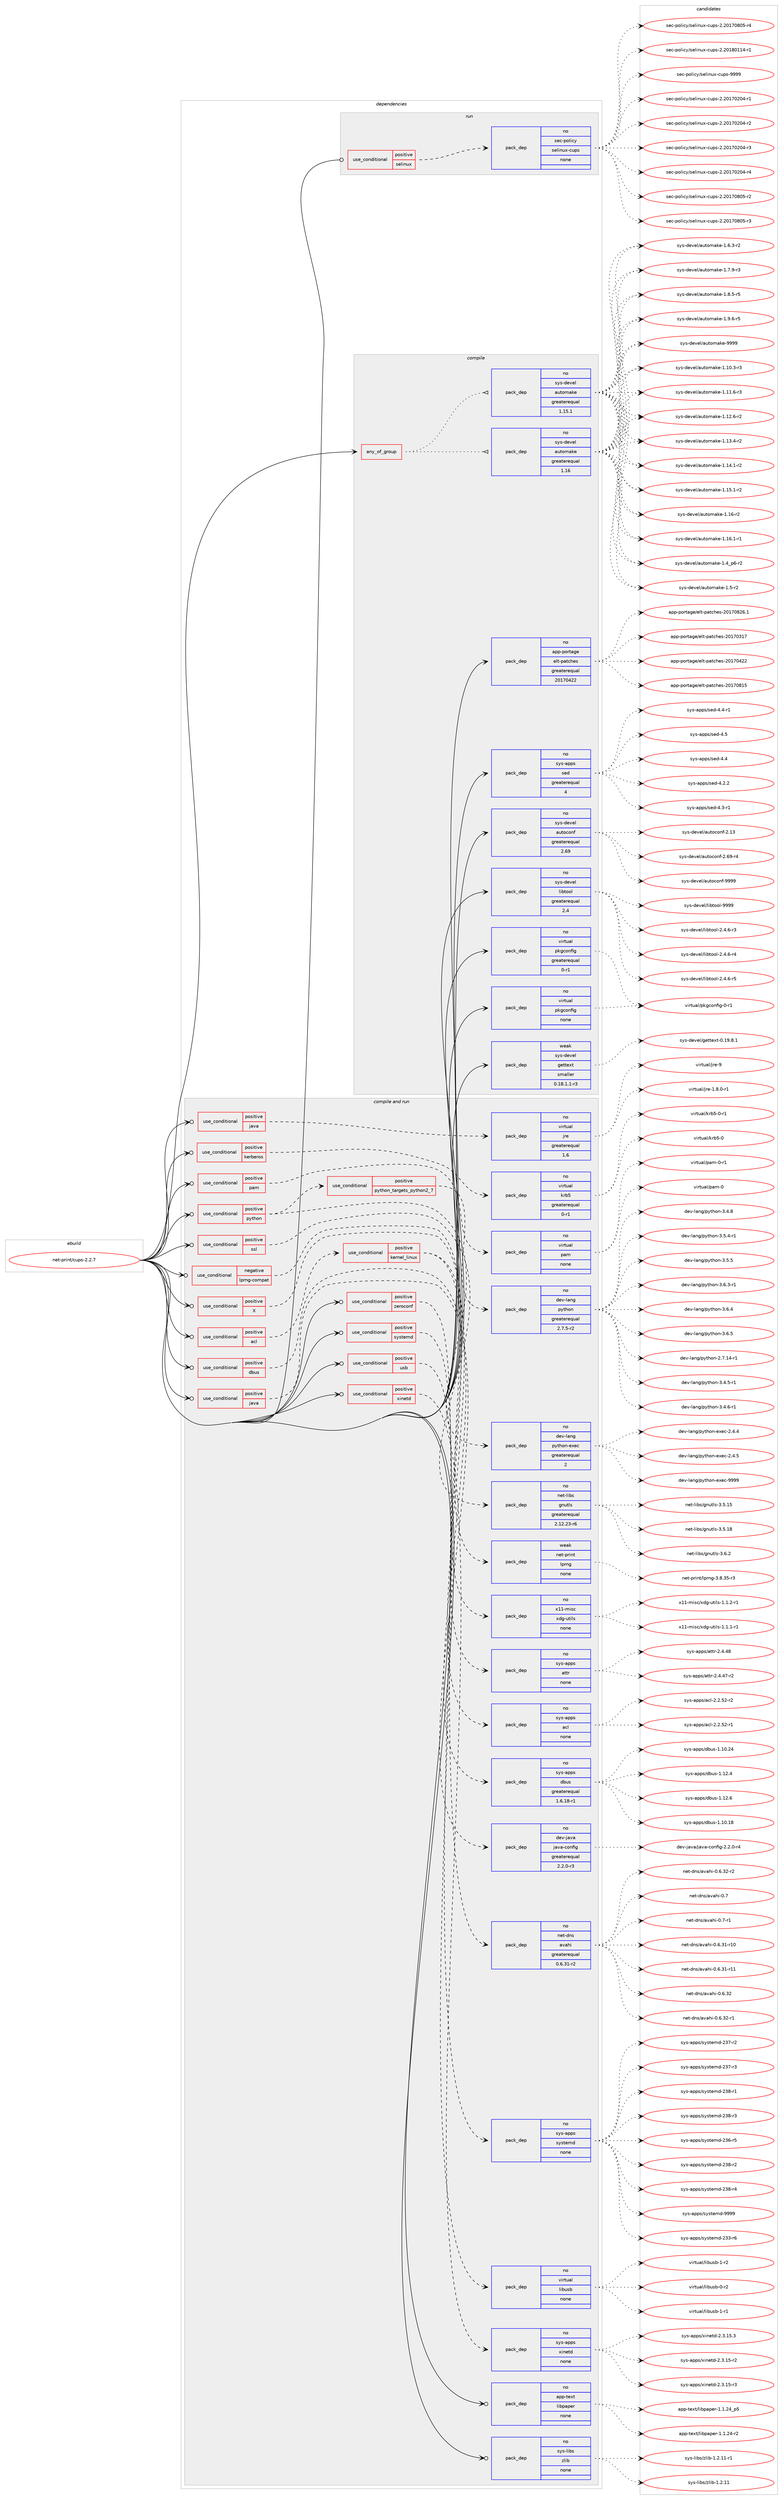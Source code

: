 digraph prolog {

# *************
# Graph options
# *************

newrank=true;
concentrate=true;
compound=true;
graph [rankdir=LR,fontname=Helvetica,fontsize=10,ranksep=1.5];#, ranksep=2.5, nodesep=0.2];
edge  [arrowhead=vee];
node  [fontname=Helvetica,fontsize=10];

# **********
# The ebuild
# **********

subgraph cluster_leftcol {
color=gray;
rank=same;
label=<<i>ebuild</i>>;
id [label="net-print/cups-2.2.7", color=red, width=4, href="../net-print/cups-2.2.7.svg"];
}

# ****************
# The dependencies
# ****************

subgraph cluster_midcol {
color=gray;
label=<<i>dependencies</i>>;
subgraph cluster_compile {
fillcolor="#eeeeee";
style=filled;
label=<<i>compile</i>>;
subgraph any46 {
dependency1681 [label=<<TABLE BORDER="0" CELLBORDER="1" CELLSPACING="0" CELLPADDING="4"><TR><TD CELLPADDING="10">any_of_group</TD></TR></TABLE>>, shape=none, color=red];subgraph pack1215 {
dependency1682 [label=<<TABLE BORDER="0" CELLBORDER="1" CELLSPACING="0" CELLPADDING="4" WIDTH="220"><TR><TD ROWSPAN="6" CELLPADDING="30">pack_dep</TD></TR><TR><TD WIDTH="110">no</TD></TR><TR><TD>sys-devel</TD></TR><TR><TD>automake</TD></TR><TR><TD>greaterequal</TD></TR><TR><TD>1.16</TD></TR></TABLE>>, shape=none, color=blue];
}
dependency1681:e -> dependency1682:w [weight=20,style="dotted",arrowhead="oinv"];
subgraph pack1216 {
dependency1683 [label=<<TABLE BORDER="0" CELLBORDER="1" CELLSPACING="0" CELLPADDING="4" WIDTH="220"><TR><TD ROWSPAN="6" CELLPADDING="30">pack_dep</TD></TR><TR><TD WIDTH="110">no</TD></TR><TR><TD>sys-devel</TD></TR><TR><TD>automake</TD></TR><TR><TD>greaterequal</TD></TR><TR><TD>1.15.1</TD></TR></TABLE>>, shape=none, color=blue];
}
dependency1681:e -> dependency1683:w [weight=20,style="dotted",arrowhead="oinv"];
}
id:e -> dependency1681:w [weight=20,style="solid",arrowhead="vee"];
subgraph pack1217 {
dependency1684 [label=<<TABLE BORDER="0" CELLBORDER="1" CELLSPACING="0" CELLPADDING="4" WIDTH="220"><TR><TD ROWSPAN="6" CELLPADDING="30">pack_dep</TD></TR><TR><TD WIDTH="110">no</TD></TR><TR><TD>app-portage</TD></TR><TR><TD>elt-patches</TD></TR><TR><TD>greaterequal</TD></TR><TR><TD>20170422</TD></TR></TABLE>>, shape=none, color=blue];
}
id:e -> dependency1684:w [weight=20,style="solid",arrowhead="vee"];
subgraph pack1218 {
dependency1685 [label=<<TABLE BORDER="0" CELLBORDER="1" CELLSPACING="0" CELLPADDING="4" WIDTH="220"><TR><TD ROWSPAN="6" CELLPADDING="30">pack_dep</TD></TR><TR><TD WIDTH="110">no</TD></TR><TR><TD>sys-apps</TD></TR><TR><TD>sed</TD></TR><TR><TD>greaterequal</TD></TR><TR><TD>4</TD></TR></TABLE>>, shape=none, color=blue];
}
id:e -> dependency1685:w [weight=20,style="solid",arrowhead="vee"];
subgraph pack1219 {
dependency1686 [label=<<TABLE BORDER="0" CELLBORDER="1" CELLSPACING="0" CELLPADDING="4" WIDTH="220"><TR><TD ROWSPAN="6" CELLPADDING="30">pack_dep</TD></TR><TR><TD WIDTH="110">no</TD></TR><TR><TD>sys-devel</TD></TR><TR><TD>autoconf</TD></TR><TR><TD>greaterequal</TD></TR><TR><TD>2.69</TD></TR></TABLE>>, shape=none, color=blue];
}
id:e -> dependency1686:w [weight=20,style="solid",arrowhead="vee"];
subgraph pack1220 {
dependency1687 [label=<<TABLE BORDER="0" CELLBORDER="1" CELLSPACING="0" CELLPADDING="4" WIDTH="220"><TR><TD ROWSPAN="6" CELLPADDING="30">pack_dep</TD></TR><TR><TD WIDTH="110">no</TD></TR><TR><TD>sys-devel</TD></TR><TR><TD>libtool</TD></TR><TR><TD>greaterequal</TD></TR><TR><TD>2.4</TD></TR></TABLE>>, shape=none, color=blue];
}
id:e -> dependency1687:w [weight=20,style="solid",arrowhead="vee"];
subgraph pack1221 {
dependency1688 [label=<<TABLE BORDER="0" CELLBORDER="1" CELLSPACING="0" CELLPADDING="4" WIDTH="220"><TR><TD ROWSPAN="6" CELLPADDING="30">pack_dep</TD></TR><TR><TD WIDTH="110">no</TD></TR><TR><TD>virtual</TD></TR><TR><TD>pkgconfig</TD></TR><TR><TD>greaterequal</TD></TR><TR><TD>0-r1</TD></TR></TABLE>>, shape=none, color=blue];
}
id:e -> dependency1688:w [weight=20,style="solid",arrowhead="vee"];
subgraph pack1222 {
dependency1689 [label=<<TABLE BORDER="0" CELLBORDER="1" CELLSPACING="0" CELLPADDING="4" WIDTH="220"><TR><TD ROWSPAN="6" CELLPADDING="30">pack_dep</TD></TR><TR><TD WIDTH="110">no</TD></TR><TR><TD>virtual</TD></TR><TR><TD>pkgconfig</TD></TR><TR><TD>none</TD></TR><TR><TD></TD></TR></TABLE>>, shape=none, color=blue];
}
id:e -> dependency1689:w [weight=20,style="solid",arrowhead="vee"];
subgraph pack1223 {
dependency1690 [label=<<TABLE BORDER="0" CELLBORDER="1" CELLSPACING="0" CELLPADDING="4" WIDTH="220"><TR><TD ROWSPAN="6" CELLPADDING="30">pack_dep</TD></TR><TR><TD WIDTH="110">weak</TD></TR><TR><TD>sys-devel</TD></TR><TR><TD>gettext</TD></TR><TR><TD>smaller</TD></TR><TR><TD>0.18.1.1-r3</TD></TR></TABLE>>, shape=none, color=blue];
}
id:e -> dependency1690:w [weight=20,style="solid",arrowhead="vee"];
}
subgraph cluster_compileandrun {
fillcolor="#eeeeee";
style=filled;
label=<<i>compile and run</i>>;
subgraph cond421 {
dependency1691 [label=<<TABLE BORDER="0" CELLBORDER="1" CELLSPACING="0" CELLPADDING="4"><TR><TD ROWSPAN="3" CELLPADDING="10">use_conditional</TD></TR><TR><TD>negative</TD></TR><TR><TD>lprng-compat</TD></TR></TABLE>>, shape=none, color=red];
subgraph pack1224 {
dependency1692 [label=<<TABLE BORDER="0" CELLBORDER="1" CELLSPACING="0" CELLPADDING="4" WIDTH="220"><TR><TD ROWSPAN="6" CELLPADDING="30">pack_dep</TD></TR><TR><TD WIDTH="110">weak</TD></TR><TR><TD>net-print</TD></TR><TR><TD>lprng</TD></TR><TR><TD>none</TD></TR><TR><TD></TD></TR></TABLE>>, shape=none, color=blue];
}
dependency1691:e -> dependency1692:w [weight=20,style="dashed",arrowhead="vee"];
}
id:e -> dependency1691:w [weight=20,style="solid",arrowhead="odotvee"];
subgraph cond422 {
dependency1693 [label=<<TABLE BORDER="0" CELLBORDER="1" CELLSPACING="0" CELLPADDING="4"><TR><TD ROWSPAN="3" CELLPADDING="10">use_conditional</TD></TR><TR><TD>positive</TD></TR><TR><TD>X</TD></TR></TABLE>>, shape=none, color=red];
subgraph pack1225 {
dependency1694 [label=<<TABLE BORDER="0" CELLBORDER="1" CELLSPACING="0" CELLPADDING="4" WIDTH="220"><TR><TD ROWSPAN="6" CELLPADDING="30">pack_dep</TD></TR><TR><TD WIDTH="110">no</TD></TR><TR><TD>x11-misc</TD></TR><TR><TD>xdg-utils</TD></TR><TR><TD>none</TD></TR><TR><TD></TD></TR></TABLE>>, shape=none, color=blue];
}
dependency1693:e -> dependency1694:w [weight=20,style="dashed",arrowhead="vee"];
}
id:e -> dependency1693:w [weight=20,style="solid",arrowhead="odotvee"];
subgraph cond423 {
dependency1695 [label=<<TABLE BORDER="0" CELLBORDER="1" CELLSPACING="0" CELLPADDING="4"><TR><TD ROWSPAN="3" CELLPADDING="10">use_conditional</TD></TR><TR><TD>positive</TD></TR><TR><TD>acl</TD></TR></TABLE>>, shape=none, color=red];
subgraph cond424 {
dependency1696 [label=<<TABLE BORDER="0" CELLBORDER="1" CELLSPACING="0" CELLPADDING="4"><TR><TD ROWSPAN="3" CELLPADDING="10">use_conditional</TD></TR><TR><TD>positive</TD></TR><TR><TD>kernel_linux</TD></TR></TABLE>>, shape=none, color=red];
subgraph pack1226 {
dependency1697 [label=<<TABLE BORDER="0" CELLBORDER="1" CELLSPACING="0" CELLPADDING="4" WIDTH="220"><TR><TD ROWSPAN="6" CELLPADDING="30">pack_dep</TD></TR><TR><TD WIDTH="110">no</TD></TR><TR><TD>sys-apps</TD></TR><TR><TD>acl</TD></TR><TR><TD>none</TD></TR><TR><TD></TD></TR></TABLE>>, shape=none, color=blue];
}
dependency1696:e -> dependency1697:w [weight=20,style="dashed",arrowhead="vee"];
subgraph pack1227 {
dependency1698 [label=<<TABLE BORDER="0" CELLBORDER="1" CELLSPACING="0" CELLPADDING="4" WIDTH="220"><TR><TD ROWSPAN="6" CELLPADDING="30">pack_dep</TD></TR><TR><TD WIDTH="110">no</TD></TR><TR><TD>sys-apps</TD></TR><TR><TD>attr</TD></TR><TR><TD>none</TD></TR><TR><TD></TD></TR></TABLE>>, shape=none, color=blue];
}
dependency1696:e -> dependency1698:w [weight=20,style="dashed",arrowhead="vee"];
}
dependency1695:e -> dependency1696:w [weight=20,style="dashed",arrowhead="vee"];
}
id:e -> dependency1695:w [weight=20,style="solid",arrowhead="odotvee"];
subgraph cond425 {
dependency1699 [label=<<TABLE BORDER="0" CELLBORDER="1" CELLSPACING="0" CELLPADDING="4"><TR><TD ROWSPAN="3" CELLPADDING="10">use_conditional</TD></TR><TR><TD>positive</TD></TR><TR><TD>dbus</TD></TR></TABLE>>, shape=none, color=red];
subgraph pack1228 {
dependency1700 [label=<<TABLE BORDER="0" CELLBORDER="1" CELLSPACING="0" CELLPADDING="4" WIDTH="220"><TR><TD ROWSPAN="6" CELLPADDING="30">pack_dep</TD></TR><TR><TD WIDTH="110">no</TD></TR><TR><TD>sys-apps</TD></TR><TR><TD>dbus</TD></TR><TR><TD>greaterequal</TD></TR><TR><TD>1.6.18-r1</TD></TR></TABLE>>, shape=none, color=blue];
}
dependency1699:e -> dependency1700:w [weight=20,style="dashed",arrowhead="vee"];
}
id:e -> dependency1699:w [weight=20,style="solid",arrowhead="odotvee"];
subgraph cond426 {
dependency1701 [label=<<TABLE BORDER="0" CELLBORDER="1" CELLSPACING="0" CELLPADDING="4"><TR><TD ROWSPAN="3" CELLPADDING="10">use_conditional</TD></TR><TR><TD>positive</TD></TR><TR><TD>java</TD></TR></TABLE>>, shape=none, color=red];
subgraph pack1229 {
dependency1702 [label=<<TABLE BORDER="0" CELLBORDER="1" CELLSPACING="0" CELLPADDING="4" WIDTH="220"><TR><TD ROWSPAN="6" CELLPADDING="30">pack_dep</TD></TR><TR><TD WIDTH="110">no</TD></TR><TR><TD>dev-java</TD></TR><TR><TD>java-config</TD></TR><TR><TD>greaterequal</TD></TR><TR><TD>2.2.0-r3</TD></TR></TABLE>>, shape=none, color=blue];
}
dependency1701:e -> dependency1702:w [weight=20,style="dashed",arrowhead="vee"];
}
id:e -> dependency1701:w [weight=20,style="solid",arrowhead="odotvee"];
subgraph cond427 {
dependency1703 [label=<<TABLE BORDER="0" CELLBORDER="1" CELLSPACING="0" CELLPADDING="4"><TR><TD ROWSPAN="3" CELLPADDING="10">use_conditional</TD></TR><TR><TD>positive</TD></TR><TR><TD>java</TD></TR></TABLE>>, shape=none, color=red];
subgraph pack1230 {
dependency1704 [label=<<TABLE BORDER="0" CELLBORDER="1" CELLSPACING="0" CELLPADDING="4" WIDTH="220"><TR><TD ROWSPAN="6" CELLPADDING="30">pack_dep</TD></TR><TR><TD WIDTH="110">no</TD></TR><TR><TD>virtual</TD></TR><TR><TD>jre</TD></TR><TR><TD>greaterequal</TD></TR><TR><TD>1.6</TD></TR></TABLE>>, shape=none, color=blue];
}
dependency1703:e -> dependency1704:w [weight=20,style="dashed",arrowhead="vee"];
}
id:e -> dependency1703:w [weight=20,style="solid",arrowhead="odotvee"];
subgraph cond428 {
dependency1705 [label=<<TABLE BORDER="0" CELLBORDER="1" CELLSPACING="0" CELLPADDING="4"><TR><TD ROWSPAN="3" CELLPADDING="10">use_conditional</TD></TR><TR><TD>positive</TD></TR><TR><TD>kerberos</TD></TR></TABLE>>, shape=none, color=red];
subgraph pack1231 {
dependency1706 [label=<<TABLE BORDER="0" CELLBORDER="1" CELLSPACING="0" CELLPADDING="4" WIDTH="220"><TR><TD ROWSPAN="6" CELLPADDING="30">pack_dep</TD></TR><TR><TD WIDTH="110">no</TD></TR><TR><TD>virtual</TD></TR><TR><TD>krb5</TD></TR><TR><TD>greaterequal</TD></TR><TR><TD>0-r1</TD></TR></TABLE>>, shape=none, color=blue];
}
dependency1705:e -> dependency1706:w [weight=20,style="dashed",arrowhead="vee"];
}
id:e -> dependency1705:w [weight=20,style="solid",arrowhead="odotvee"];
subgraph cond429 {
dependency1707 [label=<<TABLE BORDER="0" CELLBORDER="1" CELLSPACING="0" CELLPADDING="4"><TR><TD ROWSPAN="3" CELLPADDING="10">use_conditional</TD></TR><TR><TD>positive</TD></TR><TR><TD>pam</TD></TR></TABLE>>, shape=none, color=red];
subgraph pack1232 {
dependency1708 [label=<<TABLE BORDER="0" CELLBORDER="1" CELLSPACING="0" CELLPADDING="4" WIDTH="220"><TR><TD ROWSPAN="6" CELLPADDING="30">pack_dep</TD></TR><TR><TD WIDTH="110">no</TD></TR><TR><TD>virtual</TD></TR><TR><TD>pam</TD></TR><TR><TD>none</TD></TR><TR><TD></TD></TR></TABLE>>, shape=none, color=blue];
}
dependency1707:e -> dependency1708:w [weight=20,style="dashed",arrowhead="vee"];
}
id:e -> dependency1707:w [weight=20,style="solid",arrowhead="odotvee"];
subgraph cond430 {
dependency1709 [label=<<TABLE BORDER="0" CELLBORDER="1" CELLSPACING="0" CELLPADDING="4"><TR><TD ROWSPAN="3" CELLPADDING="10">use_conditional</TD></TR><TR><TD>positive</TD></TR><TR><TD>python</TD></TR></TABLE>>, shape=none, color=red];
subgraph cond431 {
dependency1710 [label=<<TABLE BORDER="0" CELLBORDER="1" CELLSPACING="0" CELLPADDING="4"><TR><TD ROWSPAN="3" CELLPADDING="10">use_conditional</TD></TR><TR><TD>positive</TD></TR><TR><TD>python_targets_python2_7</TD></TR></TABLE>>, shape=none, color=red];
subgraph pack1233 {
dependency1711 [label=<<TABLE BORDER="0" CELLBORDER="1" CELLSPACING="0" CELLPADDING="4" WIDTH="220"><TR><TD ROWSPAN="6" CELLPADDING="30">pack_dep</TD></TR><TR><TD WIDTH="110">no</TD></TR><TR><TD>dev-lang</TD></TR><TR><TD>python</TD></TR><TR><TD>greaterequal</TD></TR><TR><TD>2.7.5-r2</TD></TR></TABLE>>, shape=none, color=blue];
}
dependency1710:e -> dependency1711:w [weight=20,style="dashed",arrowhead="vee"];
}
dependency1709:e -> dependency1710:w [weight=20,style="dashed",arrowhead="vee"];
subgraph pack1234 {
dependency1712 [label=<<TABLE BORDER="0" CELLBORDER="1" CELLSPACING="0" CELLPADDING="4" WIDTH="220"><TR><TD ROWSPAN="6" CELLPADDING="30">pack_dep</TD></TR><TR><TD WIDTH="110">no</TD></TR><TR><TD>dev-lang</TD></TR><TR><TD>python-exec</TD></TR><TR><TD>greaterequal</TD></TR><TR><TD>2</TD></TR></TABLE>>, shape=none, color=blue];
}
dependency1709:e -> dependency1712:w [weight=20,style="dashed",arrowhead="vee"];
}
id:e -> dependency1709:w [weight=20,style="solid",arrowhead="odotvee"];
subgraph cond432 {
dependency1713 [label=<<TABLE BORDER="0" CELLBORDER="1" CELLSPACING="0" CELLPADDING="4"><TR><TD ROWSPAN="3" CELLPADDING="10">use_conditional</TD></TR><TR><TD>positive</TD></TR><TR><TD>ssl</TD></TR></TABLE>>, shape=none, color=red];
subgraph pack1235 {
dependency1714 [label=<<TABLE BORDER="0" CELLBORDER="1" CELLSPACING="0" CELLPADDING="4" WIDTH="220"><TR><TD ROWSPAN="6" CELLPADDING="30">pack_dep</TD></TR><TR><TD WIDTH="110">no</TD></TR><TR><TD>net-libs</TD></TR><TR><TD>gnutls</TD></TR><TR><TD>greaterequal</TD></TR><TR><TD>2.12.23-r6</TD></TR></TABLE>>, shape=none, color=blue];
}
dependency1713:e -> dependency1714:w [weight=20,style="dashed",arrowhead="vee"];
}
id:e -> dependency1713:w [weight=20,style="solid",arrowhead="odotvee"];
subgraph cond433 {
dependency1715 [label=<<TABLE BORDER="0" CELLBORDER="1" CELLSPACING="0" CELLPADDING="4"><TR><TD ROWSPAN="3" CELLPADDING="10">use_conditional</TD></TR><TR><TD>positive</TD></TR><TR><TD>systemd</TD></TR></TABLE>>, shape=none, color=red];
subgraph pack1236 {
dependency1716 [label=<<TABLE BORDER="0" CELLBORDER="1" CELLSPACING="0" CELLPADDING="4" WIDTH="220"><TR><TD ROWSPAN="6" CELLPADDING="30">pack_dep</TD></TR><TR><TD WIDTH="110">no</TD></TR><TR><TD>sys-apps</TD></TR><TR><TD>systemd</TD></TR><TR><TD>none</TD></TR><TR><TD></TD></TR></TABLE>>, shape=none, color=blue];
}
dependency1715:e -> dependency1716:w [weight=20,style="dashed",arrowhead="vee"];
}
id:e -> dependency1715:w [weight=20,style="solid",arrowhead="odotvee"];
subgraph cond434 {
dependency1717 [label=<<TABLE BORDER="0" CELLBORDER="1" CELLSPACING="0" CELLPADDING="4"><TR><TD ROWSPAN="3" CELLPADDING="10">use_conditional</TD></TR><TR><TD>positive</TD></TR><TR><TD>usb</TD></TR></TABLE>>, shape=none, color=red];
subgraph pack1237 {
dependency1718 [label=<<TABLE BORDER="0" CELLBORDER="1" CELLSPACING="0" CELLPADDING="4" WIDTH="220"><TR><TD ROWSPAN="6" CELLPADDING="30">pack_dep</TD></TR><TR><TD WIDTH="110">no</TD></TR><TR><TD>virtual</TD></TR><TR><TD>libusb</TD></TR><TR><TD>none</TD></TR><TR><TD></TD></TR></TABLE>>, shape=none, color=blue];
}
dependency1717:e -> dependency1718:w [weight=20,style="dashed",arrowhead="vee"];
}
id:e -> dependency1717:w [weight=20,style="solid",arrowhead="odotvee"];
subgraph cond435 {
dependency1719 [label=<<TABLE BORDER="0" CELLBORDER="1" CELLSPACING="0" CELLPADDING="4"><TR><TD ROWSPAN="3" CELLPADDING="10">use_conditional</TD></TR><TR><TD>positive</TD></TR><TR><TD>xinetd</TD></TR></TABLE>>, shape=none, color=red];
subgraph pack1238 {
dependency1720 [label=<<TABLE BORDER="0" CELLBORDER="1" CELLSPACING="0" CELLPADDING="4" WIDTH="220"><TR><TD ROWSPAN="6" CELLPADDING="30">pack_dep</TD></TR><TR><TD WIDTH="110">no</TD></TR><TR><TD>sys-apps</TD></TR><TR><TD>xinetd</TD></TR><TR><TD>none</TD></TR><TR><TD></TD></TR></TABLE>>, shape=none, color=blue];
}
dependency1719:e -> dependency1720:w [weight=20,style="dashed",arrowhead="vee"];
}
id:e -> dependency1719:w [weight=20,style="solid",arrowhead="odotvee"];
subgraph cond436 {
dependency1721 [label=<<TABLE BORDER="0" CELLBORDER="1" CELLSPACING="0" CELLPADDING="4"><TR><TD ROWSPAN="3" CELLPADDING="10">use_conditional</TD></TR><TR><TD>positive</TD></TR><TR><TD>zeroconf</TD></TR></TABLE>>, shape=none, color=red];
subgraph pack1239 {
dependency1722 [label=<<TABLE BORDER="0" CELLBORDER="1" CELLSPACING="0" CELLPADDING="4" WIDTH="220"><TR><TD ROWSPAN="6" CELLPADDING="30">pack_dep</TD></TR><TR><TD WIDTH="110">no</TD></TR><TR><TD>net-dns</TD></TR><TR><TD>avahi</TD></TR><TR><TD>greaterequal</TD></TR><TR><TD>0.6.31-r2</TD></TR></TABLE>>, shape=none, color=blue];
}
dependency1721:e -> dependency1722:w [weight=20,style="dashed",arrowhead="vee"];
}
id:e -> dependency1721:w [weight=20,style="solid",arrowhead="odotvee"];
subgraph pack1240 {
dependency1723 [label=<<TABLE BORDER="0" CELLBORDER="1" CELLSPACING="0" CELLPADDING="4" WIDTH="220"><TR><TD ROWSPAN="6" CELLPADDING="30">pack_dep</TD></TR><TR><TD WIDTH="110">no</TD></TR><TR><TD>app-text</TD></TR><TR><TD>libpaper</TD></TR><TR><TD>none</TD></TR><TR><TD></TD></TR></TABLE>>, shape=none, color=blue];
}
id:e -> dependency1723:w [weight=20,style="solid",arrowhead="odotvee"];
subgraph pack1241 {
dependency1724 [label=<<TABLE BORDER="0" CELLBORDER="1" CELLSPACING="0" CELLPADDING="4" WIDTH="220"><TR><TD ROWSPAN="6" CELLPADDING="30">pack_dep</TD></TR><TR><TD WIDTH="110">no</TD></TR><TR><TD>sys-libs</TD></TR><TR><TD>zlib</TD></TR><TR><TD>none</TD></TR><TR><TD></TD></TR></TABLE>>, shape=none, color=blue];
}
id:e -> dependency1724:w [weight=20,style="solid",arrowhead="odotvee"];
}
subgraph cluster_run {
fillcolor="#eeeeee";
style=filled;
label=<<i>run</i>>;
subgraph cond437 {
dependency1725 [label=<<TABLE BORDER="0" CELLBORDER="1" CELLSPACING="0" CELLPADDING="4"><TR><TD ROWSPAN="3" CELLPADDING="10">use_conditional</TD></TR><TR><TD>positive</TD></TR><TR><TD>selinux</TD></TR></TABLE>>, shape=none, color=red];
subgraph pack1242 {
dependency1726 [label=<<TABLE BORDER="0" CELLBORDER="1" CELLSPACING="0" CELLPADDING="4" WIDTH="220"><TR><TD ROWSPAN="6" CELLPADDING="30">pack_dep</TD></TR><TR><TD WIDTH="110">no</TD></TR><TR><TD>sec-policy</TD></TR><TR><TD>selinux-cups</TD></TR><TR><TD>none</TD></TR><TR><TD></TD></TR></TABLE>>, shape=none, color=blue];
}
dependency1725:e -> dependency1726:w [weight=20,style="dashed",arrowhead="vee"];
}
id:e -> dependency1725:w [weight=20,style="solid",arrowhead="odot"];
}
}

# **************
# The candidates
# **************

subgraph cluster_choices {
rank=same;
color=gray;
label=<<i>candidates</i>>;

subgraph choice1215 {
color=black;
nodesep=1;
choice11512111545100101118101108479711711611110997107101454946494846514511451 [label="sys-devel/automake-1.10.3-r3", color=red, width=4,href="../sys-devel/automake-1.10.3-r3.svg"];
choice11512111545100101118101108479711711611110997107101454946494946544511451 [label="sys-devel/automake-1.11.6-r3", color=red, width=4,href="../sys-devel/automake-1.11.6-r3.svg"];
choice11512111545100101118101108479711711611110997107101454946495046544511450 [label="sys-devel/automake-1.12.6-r2", color=red, width=4,href="../sys-devel/automake-1.12.6-r2.svg"];
choice11512111545100101118101108479711711611110997107101454946495146524511450 [label="sys-devel/automake-1.13.4-r2", color=red, width=4,href="../sys-devel/automake-1.13.4-r2.svg"];
choice11512111545100101118101108479711711611110997107101454946495246494511450 [label="sys-devel/automake-1.14.1-r2", color=red, width=4,href="../sys-devel/automake-1.14.1-r2.svg"];
choice11512111545100101118101108479711711611110997107101454946495346494511450 [label="sys-devel/automake-1.15.1-r2", color=red, width=4,href="../sys-devel/automake-1.15.1-r2.svg"];
choice1151211154510010111810110847971171161111099710710145494649544511450 [label="sys-devel/automake-1.16-r2", color=red, width=4,href="../sys-devel/automake-1.16-r2.svg"];
choice11512111545100101118101108479711711611110997107101454946495446494511449 [label="sys-devel/automake-1.16.1-r1", color=red, width=4,href="../sys-devel/automake-1.16.1-r1.svg"];
choice115121115451001011181011084797117116111109971071014549465295112544511450 [label="sys-devel/automake-1.4_p6-r2", color=red, width=4,href="../sys-devel/automake-1.4_p6-r2.svg"];
choice11512111545100101118101108479711711611110997107101454946534511450 [label="sys-devel/automake-1.5-r2", color=red, width=4,href="../sys-devel/automake-1.5-r2.svg"];
choice115121115451001011181011084797117116111109971071014549465446514511450 [label="sys-devel/automake-1.6.3-r2", color=red, width=4,href="../sys-devel/automake-1.6.3-r2.svg"];
choice115121115451001011181011084797117116111109971071014549465546574511451 [label="sys-devel/automake-1.7.9-r3", color=red, width=4,href="../sys-devel/automake-1.7.9-r3.svg"];
choice115121115451001011181011084797117116111109971071014549465646534511453 [label="sys-devel/automake-1.8.5-r5", color=red, width=4,href="../sys-devel/automake-1.8.5-r5.svg"];
choice115121115451001011181011084797117116111109971071014549465746544511453 [label="sys-devel/automake-1.9.6-r5", color=red, width=4,href="../sys-devel/automake-1.9.6-r5.svg"];
choice115121115451001011181011084797117116111109971071014557575757 [label="sys-devel/automake-9999", color=red, width=4,href="../sys-devel/automake-9999.svg"];
dependency1682:e -> choice11512111545100101118101108479711711611110997107101454946494846514511451:w [style=dotted,weight="100"];
dependency1682:e -> choice11512111545100101118101108479711711611110997107101454946494946544511451:w [style=dotted,weight="100"];
dependency1682:e -> choice11512111545100101118101108479711711611110997107101454946495046544511450:w [style=dotted,weight="100"];
dependency1682:e -> choice11512111545100101118101108479711711611110997107101454946495146524511450:w [style=dotted,weight="100"];
dependency1682:e -> choice11512111545100101118101108479711711611110997107101454946495246494511450:w [style=dotted,weight="100"];
dependency1682:e -> choice11512111545100101118101108479711711611110997107101454946495346494511450:w [style=dotted,weight="100"];
dependency1682:e -> choice1151211154510010111810110847971171161111099710710145494649544511450:w [style=dotted,weight="100"];
dependency1682:e -> choice11512111545100101118101108479711711611110997107101454946495446494511449:w [style=dotted,weight="100"];
dependency1682:e -> choice115121115451001011181011084797117116111109971071014549465295112544511450:w [style=dotted,weight="100"];
dependency1682:e -> choice11512111545100101118101108479711711611110997107101454946534511450:w [style=dotted,weight="100"];
dependency1682:e -> choice115121115451001011181011084797117116111109971071014549465446514511450:w [style=dotted,weight="100"];
dependency1682:e -> choice115121115451001011181011084797117116111109971071014549465546574511451:w [style=dotted,weight="100"];
dependency1682:e -> choice115121115451001011181011084797117116111109971071014549465646534511453:w [style=dotted,weight="100"];
dependency1682:e -> choice115121115451001011181011084797117116111109971071014549465746544511453:w [style=dotted,weight="100"];
dependency1682:e -> choice115121115451001011181011084797117116111109971071014557575757:w [style=dotted,weight="100"];
}
subgraph choice1216 {
color=black;
nodesep=1;
choice11512111545100101118101108479711711611110997107101454946494846514511451 [label="sys-devel/automake-1.10.3-r3", color=red, width=4,href="../sys-devel/automake-1.10.3-r3.svg"];
choice11512111545100101118101108479711711611110997107101454946494946544511451 [label="sys-devel/automake-1.11.6-r3", color=red, width=4,href="../sys-devel/automake-1.11.6-r3.svg"];
choice11512111545100101118101108479711711611110997107101454946495046544511450 [label="sys-devel/automake-1.12.6-r2", color=red, width=4,href="../sys-devel/automake-1.12.6-r2.svg"];
choice11512111545100101118101108479711711611110997107101454946495146524511450 [label="sys-devel/automake-1.13.4-r2", color=red, width=4,href="../sys-devel/automake-1.13.4-r2.svg"];
choice11512111545100101118101108479711711611110997107101454946495246494511450 [label="sys-devel/automake-1.14.1-r2", color=red, width=4,href="../sys-devel/automake-1.14.1-r2.svg"];
choice11512111545100101118101108479711711611110997107101454946495346494511450 [label="sys-devel/automake-1.15.1-r2", color=red, width=4,href="../sys-devel/automake-1.15.1-r2.svg"];
choice1151211154510010111810110847971171161111099710710145494649544511450 [label="sys-devel/automake-1.16-r2", color=red, width=4,href="../sys-devel/automake-1.16-r2.svg"];
choice11512111545100101118101108479711711611110997107101454946495446494511449 [label="sys-devel/automake-1.16.1-r1", color=red, width=4,href="../sys-devel/automake-1.16.1-r1.svg"];
choice115121115451001011181011084797117116111109971071014549465295112544511450 [label="sys-devel/automake-1.4_p6-r2", color=red, width=4,href="../sys-devel/automake-1.4_p6-r2.svg"];
choice11512111545100101118101108479711711611110997107101454946534511450 [label="sys-devel/automake-1.5-r2", color=red, width=4,href="../sys-devel/automake-1.5-r2.svg"];
choice115121115451001011181011084797117116111109971071014549465446514511450 [label="sys-devel/automake-1.6.3-r2", color=red, width=4,href="../sys-devel/automake-1.6.3-r2.svg"];
choice115121115451001011181011084797117116111109971071014549465546574511451 [label="sys-devel/automake-1.7.9-r3", color=red, width=4,href="../sys-devel/automake-1.7.9-r3.svg"];
choice115121115451001011181011084797117116111109971071014549465646534511453 [label="sys-devel/automake-1.8.5-r5", color=red, width=4,href="../sys-devel/automake-1.8.5-r5.svg"];
choice115121115451001011181011084797117116111109971071014549465746544511453 [label="sys-devel/automake-1.9.6-r5", color=red, width=4,href="../sys-devel/automake-1.9.6-r5.svg"];
choice115121115451001011181011084797117116111109971071014557575757 [label="sys-devel/automake-9999", color=red, width=4,href="../sys-devel/automake-9999.svg"];
dependency1683:e -> choice11512111545100101118101108479711711611110997107101454946494846514511451:w [style=dotted,weight="100"];
dependency1683:e -> choice11512111545100101118101108479711711611110997107101454946494946544511451:w [style=dotted,weight="100"];
dependency1683:e -> choice11512111545100101118101108479711711611110997107101454946495046544511450:w [style=dotted,weight="100"];
dependency1683:e -> choice11512111545100101118101108479711711611110997107101454946495146524511450:w [style=dotted,weight="100"];
dependency1683:e -> choice11512111545100101118101108479711711611110997107101454946495246494511450:w [style=dotted,weight="100"];
dependency1683:e -> choice11512111545100101118101108479711711611110997107101454946495346494511450:w [style=dotted,weight="100"];
dependency1683:e -> choice1151211154510010111810110847971171161111099710710145494649544511450:w [style=dotted,weight="100"];
dependency1683:e -> choice11512111545100101118101108479711711611110997107101454946495446494511449:w [style=dotted,weight="100"];
dependency1683:e -> choice115121115451001011181011084797117116111109971071014549465295112544511450:w [style=dotted,weight="100"];
dependency1683:e -> choice11512111545100101118101108479711711611110997107101454946534511450:w [style=dotted,weight="100"];
dependency1683:e -> choice115121115451001011181011084797117116111109971071014549465446514511450:w [style=dotted,weight="100"];
dependency1683:e -> choice115121115451001011181011084797117116111109971071014549465546574511451:w [style=dotted,weight="100"];
dependency1683:e -> choice115121115451001011181011084797117116111109971071014549465646534511453:w [style=dotted,weight="100"];
dependency1683:e -> choice115121115451001011181011084797117116111109971071014549465746544511453:w [style=dotted,weight="100"];
dependency1683:e -> choice115121115451001011181011084797117116111109971071014557575757:w [style=dotted,weight="100"];
}
subgraph choice1217 {
color=black;
nodesep=1;
choice97112112451121111141169710310147101108116451129711699104101115455048495548514955 [label="app-portage/elt-patches-20170317", color=red, width=4,href="../app-portage/elt-patches-20170317.svg"];
choice97112112451121111141169710310147101108116451129711699104101115455048495548525050 [label="app-portage/elt-patches-20170422", color=red, width=4,href="../app-portage/elt-patches-20170422.svg"];
choice97112112451121111141169710310147101108116451129711699104101115455048495548564953 [label="app-portage/elt-patches-20170815", color=red, width=4,href="../app-portage/elt-patches-20170815.svg"];
choice971121124511211111411697103101471011081164511297116991041011154550484955485650544649 [label="app-portage/elt-patches-20170826.1", color=red, width=4,href="../app-portage/elt-patches-20170826.1.svg"];
dependency1684:e -> choice97112112451121111141169710310147101108116451129711699104101115455048495548514955:w [style=dotted,weight="100"];
dependency1684:e -> choice97112112451121111141169710310147101108116451129711699104101115455048495548525050:w [style=dotted,weight="100"];
dependency1684:e -> choice97112112451121111141169710310147101108116451129711699104101115455048495548564953:w [style=dotted,weight="100"];
dependency1684:e -> choice971121124511211111411697103101471011081164511297116991041011154550484955485650544649:w [style=dotted,weight="100"];
}
subgraph choice1218 {
color=black;
nodesep=1;
choice11512111545971121121154711510110045524652 [label="sys-apps/sed-4.4", color=red, width=4,href="../sys-apps/sed-4.4.svg"];
choice115121115459711211211547115101100455246504650 [label="sys-apps/sed-4.2.2", color=red, width=4,href="../sys-apps/sed-4.2.2.svg"];
choice115121115459711211211547115101100455246514511449 [label="sys-apps/sed-4.3-r1", color=red, width=4,href="../sys-apps/sed-4.3-r1.svg"];
choice115121115459711211211547115101100455246524511449 [label="sys-apps/sed-4.4-r1", color=red, width=4,href="../sys-apps/sed-4.4-r1.svg"];
choice11512111545971121121154711510110045524653 [label="sys-apps/sed-4.5", color=red, width=4,href="../sys-apps/sed-4.5.svg"];
dependency1685:e -> choice11512111545971121121154711510110045524652:w [style=dotted,weight="100"];
dependency1685:e -> choice115121115459711211211547115101100455246504650:w [style=dotted,weight="100"];
dependency1685:e -> choice115121115459711211211547115101100455246514511449:w [style=dotted,weight="100"];
dependency1685:e -> choice115121115459711211211547115101100455246524511449:w [style=dotted,weight="100"];
dependency1685:e -> choice11512111545971121121154711510110045524653:w [style=dotted,weight="100"];
}
subgraph choice1219 {
color=black;
nodesep=1;
choice115121115451001011181011084797117116111991111101024550464951 [label="sys-devel/autoconf-2.13", color=red, width=4,href="../sys-devel/autoconf-2.13.svg"];
choice1151211154510010111810110847971171161119911111010245504654574511452 [label="sys-devel/autoconf-2.69-r4", color=red, width=4,href="../sys-devel/autoconf-2.69-r4.svg"];
choice115121115451001011181011084797117116111991111101024557575757 [label="sys-devel/autoconf-9999", color=red, width=4,href="../sys-devel/autoconf-9999.svg"];
dependency1686:e -> choice115121115451001011181011084797117116111991111101024550464951:w [style=dotted,weight="100"];
dependency1686:e -> choice1151211154510010111810110847971171161119911111010245504654574511452:w [style=dotted,weight="100"];
dependency1686:e -> choice115121115451001011181011084797117116111991111101024557575757:w [style=dotted,weight="100"];
}
subgraph choice1220 {
color=black;
nodesep=1;
choice1151211154510010111810110847108105981161111111084550465246544511451 [label="sys-devel/libtool-2.4.6-r3", color=red, width=4,href="../sys-devel/libtool-2.4.6-r3.svg"];
choice1151211154510010111810110847108105981161111111084550465246544511452 [label="sys-devel/libtool-2.4.6-r4", color=red, width=4,href="../sys-devel/libtool-2.4.6-r4.svg"];
choice1151211154510010111810110847108105981161111111084550465246544511453 [label="sys-devel/libtool-2.4.6-r5", color=red, width=4,href="../sys-devel/libtool-2.4.6-r5.svg"];
choice1151211154510010111810110847108105981161111111084557575757 [label="sys-devel/libtool-9999", color=red, width=4,href="../sys-devel/libtool-9999.svg"];
dependency1687:e -> choice1151211154510010111810110847108105981161111111084550465246544511451:w [style=dotted,weight="100"];
dependency1687:e -> choice1151211154510010111810110847108105981161111111084550465246544511452:w [style=dotted,weight="100"];
dependency1687:e -> choice1151211154510010111810110847108105981161111111084550465246544511453:w [style=dotted,weight="100"];
dependency1687:e -> choice1151211154510010111810110847108105981161111111084557575757:w [style=dotted,weight="100"];
}
subgraph choice1221 {
color=black;
nodesep=1;
choice11810511411611797108471121071039911111010210510345484511449 [label="virtual/pkgconfig-0-r1", color=red, width=4,href="../virtual/pkgconfig-0-r1.svg"];
dependency1688:e -> choice11810511411611797108471121071039911111010210510345484511449:w [style=dotted,weight="100"];
}
subgraph choice1222 {
color=black;
nodesep=1;
choice11810511411611797108471121071039911111010210510345484511449 [label="virtual/pkgconfig-0-r1", color=red, width=4,href="../virtual/pkgconfig-0-r1.svg"];
dependency1689:e -> choice11810511411611797108471121071039911111010210510345484511449:w [style=dotted,weight="100"];
}
subgraph choice1223 {
color=black;
nodesep=1;
choice1151211154510010111810110847103101116116101120116454846495746564649 [label="sys-devel/gettext-0.19.8.1", color=red, width=4,href="../sys-devel/gettext-0.19.8.1.svg"];
dependency1690:e -> choice1151211154510010111810110847103101116116101120116454846495746564649:w [style=dotted,weight="100"];
}
subgraph choice1224 {
color=black;
nodesep=1;
choice1101011164511211410511011647108112114110103455146564651534511451 [label="net-print/lprng-3.8.35-r3", color=red, width=4,href="../net-print/lprng-3.8.35-r3.svg"];
dependency1692:e -> choice1101011164511211410511011647108112114110103455146564651534511451:w [style=dotted,weight="100"];
}
subgraph choice1225 {
color=black;
nodesep=1;
choice1204949451091051159947120100103451171161051081154549464946494511449 [label="x11-misc/xdg-utils-1.1.1-r1", color=red, width=4,href="../x11-misc/xdg-utils-1.1.1-r1.svg"];
choice1204949451091051159947120100103451171161051081154549464946504511449 [label="x11-misc/xdg-utils-1.1.2-r1", color=red, width=4,href="../x11-misc/xdg-utils-1.1.2-r1.svg"];
dependency1694:e -> choice1204949451091051159947120100103451171161051081154549464946494511449:w [style=dotted,weight="100"];
dependency1694:e -> choice1204949451091051159947120100103451171161051081154549464946504511449:w [style=dotted,weight="100"];
}
subgraph choice1226 {
color=black;
nodesep=1;
choice1151211154597112112115479799108455046504653504511449 [label="sys-apps/acl-2.2.52-r1", color=red, width=4,href="../sys-apps/acl-2.2.52-r1.svg"];
choice1151211154597112112115479799108455046504653504511450 [label="sys-apps/acl-2.2.52-r2", color=red, width=4,href="../sys-apps/acl-2.2.52-r2.svg"];
dependency1697:e -> choice1151211154597112112115479799108455046504653504511449:w [style=dotted,weight="100"];
dependency1697:e -> choice1151211154597112112115479799108455046504653504511450:w [style=dotted,weight="100"];
}
subgraph choice1227 {
color=black;
nodesep=1;
choice11512111545971121121154797116116114455046524652554511450 [label="sys-apps/attr-2.4.47-r2", color=red, width=4,href="../sys-apps/attr-2.4.47-r2.svg"];
choice1151211154597112112115479711611611445504652465256 [label="sys-apps/attr-2.4.48", color=red, width=4,href="../sys-apps/attr-2.4.48.svg"];
dependency1698:e -> choice11512111545971121121154797116116114455046524652554511450:w [style=dotted,weight="100"];
dependency1698:e -> choice1151211154597112112115479711611611445504652465256:w [style=dotted,weight="100"];
}
subgraph choice1228 {
color=black;
nodesep=1;
choice115121115459711211211547100981171154549464948464956 [label="sys-apps/dbus-1.10.18", color=red, width=4,href="../sys-apps/dbus-1.10.18.svg"];
choice115121115459711211211547100981171154549464948465052 [label="sys-apps/dbus-1.10.24", color=red, width=4,href="../sys-apps/dbus-1.10.24.svg"];
choice1151211154597112112115471009811711545494649504652 [label="sys-apps/dbus-1.12.4", color=red, width=4,href="../sys-apps/dbus-1.12.4.svg"];
choice1151211154597112112115471009811711545494649504654 [label="sys-apps/dbus-1.12.6", color=red, width=4,href="../sys-apps/dbus-1.12.6.svg"];
dependency1700:e -> choice115121115459711211211547100981171154549464948464956:w [style=dotted,weight="100"];
dependency1700:e -> choice115121115459711211211547100981171154549464948465052:w [style=dotted,weight="100"];
dependency1700:e -> choice1151211154597112112115471009811711545494649504652:w [style=dotted,weight="100"];
dependency1700:e -> choice1151211154597112112115471009811711545494649504654:w [style=dotted,weight="100"];
}
subgraph choice1229 {
color=black;
nodesep=1;
choice10010111845106971189747106971189745991111101021051034550465046484511452 [label="dev-java/java-config-2.2.0-r4", color=red, width=4,href="../dev-java/java-config-2.2.0-r4.svg"];
dependency1702:e -> choice10010111845106971189747106971189745991111101021051034550465046484511452:w [style=dotted,weight="100"];
}
subgraph choice1230 {
color=black;
nodesep=1;
choice11810511411611797108471061141014549465646484511449 [label="virtual/jre-1.8.0-r1", color=red, width=4,href="../virtual/jre-1.8.0-r1.svg"];
choice11810511411611797108471061141014557 [label="virtual/jre-9", color=red, width=4,href="../virtual/jre-9.svg"];
dependency1704:e -> choice11810511411611797108471061141014549465646484511449:w [style=dotted,weight="100"];
dependency1704:e -> choice11810511411611797108471061141014557:w [style=dotted,weight="100"];
}
subgraph choice1231 {
color=black;
nodesep=1;
choice118105114116117971084710711498534548 [label="virtual/krb5-0", color=red, width=4,href="../virtual/krb5-0.svg"];
choice1181051141161179710847107114985345484511449 [label="virtual/krb5-0-r1", color=red, width=4,href="../virtual/krb5-0-r1.svg"];
dependency1706:e -> choice118105114116117971084710711498534548:w [style=dotted,weight="100"];
dependency1706:e -> choice1181051141161179710847107114985345484511449:w [style=dotted,weight="100"];
}
subgraph choice1232 {
color=black;
nodesep=1;
choice1181051141161179710847112971094548 [label="virtual/pam-0", color=red, width=4,href="../virtual/pam-0.svg"];
choice11810511411611797108471129710945484511449 [label="virtual/pam-0-r1", color=red, width=4,href="../virtual/pam-0-r1.svg"];
dependency1708:e -> choice1181051141161179710847112971094548:w [style=dotted,weight="100"];
dependency1708:e -> choice11810511411611797108471129710945484511449:w [style=dotted,weight="100"];
}
subgraph choice1233 {
color=black;
nodesep=1;
choice100101118451089711010347112121116104111110455046554649524511449 [label="dev-lang/python-2.7.14-r1", color=red, width=4,href="../dev-lang/python-2.7.14-r1.svg"];
choice1001011184510897110103471121211161041111104551465246534511449 [label="dev-lang/python-3.4.5-r1", color=red, width=4,href="../dev-lang/python-3.4.5-r1.svg"];
choice1001011184510897110103471121211161041111104551465246544511449 [label="dev-lang/python-3.4.6-r1", color=red, width=4,href="../dev-lang/python-3.4.6-r1.svg"];
choice100101118451089711010347112121116104111110455146524656 [label="dev-lang/python-3.4.8", color=red, width=4,href="../dev-lang/python-3.4.8.svg"];
choice1001011184510897110103471121211161041111104551465346524511449 [label="dev-lang/python-3.5.4-r1", color=red, width=4,href="../dev-lang/python-3.5.4-r1.svg"];
choice100101118451089711010347112121116104111110455146534653 [label="dev-lang/python-3.5.5", color=red, width=4,href="../dev-lang/python-3.5.5.svg"];
choice1001011184510897110103471121211161041111104551465446514511449 [label="dev-lang/python-3.6.3-r1", color=red, width=4,href="../dev-lang/python-3.6.3-r1.svg"];
choice100101118451089711010347112121116104111110455146544652 [label="dev-lang/python-3.6.4", color=red, width=4,href="../dev-lang/python-3.6.4.svg"];
choice100101118451089711010347112121116104111110455146544653 [label="dev-lang/python-3.6.5", color=red, width=4,href="../dev-lang/python-3.6.5.svg"];
dependency1711:e -> choice100101118451089711010347112121116104111110455046554649524511449:w [style=dotted,weight="100"];
dependency1711:e -> choice1001011184510897110103471121211161041111104551465246534511449:w [style=dotted,weight="100"];
dependency1711:e -> choice1001011184510897110103471121211161041111104551465246544511449:w [style=dotted,weight="100"];
dependency1711:e -> choice100101118451089711010347112121116104111110455146524656:w [style=dotted,weight="100"];
dependency1711:e -> choice1001011184510897110103471121211161041111104551465346524511449:w [style=dotted,weight="100"];
dependency1711:e -> choice100101118451089711010347112121116104111110455146534653:w [style=dotted,weight="100"];
dependency1711:e -> choice1001011184510897110103471121211161041111104551465446514511449:w [style=dotted,weight="100"];
dependency1711:e -> choice100101118451089711010347112121116104111110455146544652:w [style=dotted,weight="100"];
dependency1711:e -> choice100101118451089711010347112121116104111110455146544653:w [style=dotted,weight="100"];
}
subgraph choice1234 {
color=black;
nodesep=1;
choice1001011184510897110103471121211161041111104510112010199455046524652 [label="dev-lang/python-exec-2.4.4", color=red, width=4,href="../dev-lang/python-exec-2.4.4.svg"];
choice1001011184510897110103471121211161041111104510112010199455046524653 [label="dev-lang/python-exec-2.4.5", color=red, width=4,href="../dev-lang/python-exec-2.4.5.svg"];
choice10010111845108971101034711212111610411111045101120101994557575757 [label="dev-lang/python-exec-9999", color=red, width=4,href="../dev-lang/python-exec-9999.svg"];
dependency1712:e -> choice1001011184510897110103471121211161041111104510112010199455046524652:w [style=dotted,weight="100"];
dependency1712:e -> choice1001011184510897110103471121211161041111104510112010199455046524653:w [style=dotted,weight="100"];
dependency1712:e -> choice10010111845108971101034711212111610411111045101120101994557575757:w [style=dotted,weight="100"];
}
subgraph choice1235 {
color=black;
nodesep=1;
choice11010111645108105981154710311011711610811545514653464953 [label="net-libs/gnutls-3.5.15", color=red, width=4,href="../net-libs/gnutls-3.5.15.svg"];
choice11010111645108105981154710311011711610811545514653464956 [label="net-libs/gnutls-3.5.18", color=red, width=4,href="../net-libs/gnutls-3.5.18.svg"];
choice110101116451081059811547103110117116108115455146544650 [label="net-libs/gnutls-3.6.2", color=red, width=4,href="../net-libs/gnutls-3.6.2.svg"];
dependency1714:e -> choice11010111645108105981154710311011711610811545514653464953:w [style=dotted,weight="100"];
dependency1714:e -> choice11010111645108105981154710311011711610811545514653464956:w [style=dotted,weight="100"];
dependency1714:e -> choice110101116451081059811547103110117116108115455146544650:w [style=dotted,weight="100"];
}
subgraph choice1236 {
color=black;
nodesep=1;
choice115121115459711211211547115121115116101109100455051514511454 [label="sys-apps/systemd-233-r6", color=red, width=4,href="../sys-apps/systemd-233-r6.svg"];
choice115121115459711211211547115121115116101109100455051554511450 [label="sys-apps/systemd-237-r2", color=red, width=4,href="../sys-apps/systemd-237-r2.svg"];
choice115121115459711211211547115121115116101109100455051554511451 [label="sys-apps/systemd-237-r3", color=red, width=4,href="../sys-apps/systemd-237-r3.svg"];
choice115121115459711211211547115121115116101109100455051564511449 [label="sys-apps/systemd-238-r1", color=red, width=4,href="../sys-apps/systemd-238-r1.svg"];
choice115121115459711211211547115121115116101109100455051564511451 [label="sys-apps/systemd-238-r3", color=red, width=4,href="../sys-apps/systemd-238-r3.svg"];
choice115121115459711211211547115121115116101109100455051544511453 [label="sys-apps/systemd-236-r5", color=red, width=4,href="../sys-apps/systemd-236-r5.svg"];
choice115121115459711211211547115121115116101109100455051564511450 [label="sys-apps/systemd-238-r2", color=red, width=4,href="../sys-apps/systemd-238-r2.svg"];
choice115121115459711211211547115121115116101109100455051564511452 [label="sys-apps/systemd-238-r4", color=red, width=4,href="../sys-apps/systemd-238-r4.svg"];
choice1151211154597112112115471151211151161011091004557575757 [label="sys-apps/systemd-9999", color=red, width=4,href="../sys-apps/systemd-9999.svg"];
dependency1716:e -> choice115121115459711211211547115121115116101109100455051514511454:w [style=dotted,weight="100"];
dependency1716:e -> choice115121115459711211211547115121115116101109100455051554511450:w [style=dotted,weight="100"];
dependency1716:e -> choice115121115459711211211547115121115116101109100455051554511451:w [style=dotted,weight="100"];
dependency1716:e -> choice115121115459711211211547115121115116101109100455051564511449:w [style=dotted,weight="100"];
dependency1716:e -> choice115121115459711211211547115121115116101109100455051564511451:w [style=dotted,weight="100"];
dependency1716:e -> choice115121115459711211211547115121115116101109100455051544511453:w [style=dotted,weight="100"];
dependency1716:e -> choice115121115459711211211547115121115116101109100455051564511450:w [style=dotted,weight="100"];
dependency1716:e -> choice115121115459711211211547115121115116101109100455051564511452:w [style=dotted,weight="100"];
dependency1716:e -> choice1151211154597112112115471151211151161011091004557575757:w [style=dotted,weight="100"];
}
subgraph choice1237 {
color=black;
nodesep=1;
choice1181051141161179710847108105981171159845484511450 [label="virtual/libusb-0-r2", color=red, width=4,href="../virtual/libusb-0-r2.svg"];
choice1181051141161179710847108105981171159845494511449 [label="virtual/libusb-1-r1", color=red, width=4,href="../virtual/libusb-1-r1.svg"];
choice1181051141161179710847108105981171159845494511450 [label="virtual/libusb-1-r2", color=red, width=4,href="../virtual/libusb-1-r2.svg"];
dependency1718:e -> choice1181051141161179710847108105981171159845484511450:w [style=dotted,weight="100"];
dependency1718:e -> choice1181051141161179710847108105981171159845494511449:w [style=dotted,weight="100"];
dependency1718:e -> choice1181051141161179710847108105981171159845494511450:w [style=dotted,weight="100"];
}
subgraph choice1238 {
color=black;
nodesep=1;
choice115121115459711211211547120105110101116100455046514649534511450 [label="sys-apps/xinetd-2.3.15-r2", color=red, width=4,href="../sys-apps/xinetd-2.3.15-r2.svg"];
choice115121115459711211211547120105110101116100455046514649534511451 [label="sys-apps/xinetd-2.3.15-r3", color=red, width=4,href="../sys-apps/xinetd-2.3.15-r3.svg"];
choice115121115459711211211547120105110101116100455046514649534651 [label="sys-apps/xinetd-2.3.15.3", color=red, width=4,href="../sys-apps/xinetd-2.3.15.3.svg"];
dependency1720:e -> choice115121115459711211211547120105110101116100455046514649534511450:w [style=dotted,weight="100"];
dependency1720:e -> choice115121115459711211211547120105110101116100455046514649534511451:w [style=dotted,weight="100"];
dependency1720:e -> choice115121115459711211211547120105110101116100455046514649534651:w [style=dotted,weight="100"];
}
subgraph choice1239 {
color=black;
nodesep=1;
choice1101011164510011011547971189710410545484654465149451144948 [label="net-dns/avahi-0.6.31-r10", color=red, width=4,href="../net-dns/avahi-0.6.31-r10.svg"];
choice1101011164510011011547971189710410545484654465149451144949 [label="net-dns/avahi-0.6.31-r11", color=red, width=4,href="../net-dns/avahi-0.6.31-r11.svg"];
choice1101011164510011011547971189710410545484654465150 [label="net-dns/avahi-0.6.32", color=red, width=4,href="../net-dns/avahi-0.6.32.svg"];
choice11010111645100110115479711897104105454846544651504511449 [label="net-dns/avahi-0.6.32-r1", color=red, width=4,href="../net-dns/avahi-0.6.32-r1.svg"];
choice11010111645100110115479711897104105454846544651504511450 [label="net-dns/avahi-0.6.32-r2", color=red, width=4,href="../net-dns/avahi-0.6.32-r2.svg"];
choice1101011164510011011547971189710410545484655 [label="net-dns/avahi-0.7", color=red, width=4,href="../net-dns/avahi-0.7.svg"];
choice11010111645100110115479711897104105454846554511449 [label="net-dns/avahi-0.7-r1", color=red, width=4,href="../net-dns/avahi-0.7-r1.svg"];
dependency1722:e -> choice1101011164510011011547971189710410545484654465149451144948:w [style=dotted,weight="100"];
dependency1722:e -> choice1101011164510011011547971189710410545484654465149451144949:w [style=dotted,weight="100"];
dependency1722:e -> choice1101011164510011011547971189710410545484654465150:w [style=dotted,weight="100"];
dependency1722:e -> choice11010111645100110115479711897104105454846544651504511449:w [style=dotted,weight="100"];
dependency1722:e -> choice11010111645100110115479711897104105454846544651504511450:w [style=dotted,weight="100"];
dependency1722:e -> choice1101011164510011011547971189710410545484655:w [style=dotted,weight="100"];
dependency1722:e -> choice11010111645100110115479711897104105454846554511449:w [style=dotted,weight="100"];
}
subgraph choice1240 {
color=black;
nodesep=1;
choice9711211245116101120116471081059811297112101114454946494650524511450 [label="app-text/libpaper-1.1.24-r2", color=red, width=4,href="../app-text/libpaper-1.1.24-r2.svg"];
choice9711211245116101120116471081059811297112101114454946494650529511253 [label="app-text/libpaper-1.1.24_p5", color=red, width=4,href="../app-text/libpaper-1.1.24_p5.svg"];
dependency1723:e -> choice9711211245116101120116471081059811297112101114454946494650524511450:w [style=dotted,weight="100"];
dependency1723:e -> choice9711211245116101120116471081059811297112101114454946494650529511253:w [style=dotted,weight="100"];
}
subgraph choice1241 {
color=black;
nodesep=1;
choice1151211154510810598115471221081059845494650464949 [label="sys-libs/zlib-1.2.11", color=red, width=4,href="../sys-libs/zlib-1.2.11.svg"];
choice11512111545108105981154712210810598454946504649494511449 [label="sys-libs/zlib-1.2.11-r1", color=red, width=4,href="../sys-libs/zlib-1.2.11-r1.svg"];
dependency1724:e -> choice1151211154510810598115471221081059845494650464949:w [style=dotted,weight="100"];
dependency1724:e -> choice11512111545108105981154712210810598454946504649494511449:w [style=dotted,weight="100"];
}
subgraph choice1242 {
color=black;
nodesep=1;
choice11510199451121111081059912147115101108105110117120459911711211545504650484955485048524511449 [label="sec-policy/selinux-cups-2.20170204-r1", color=red, width=4,href="../sec-policy/selinux-cups-2.20170204-r1.svg"];
choice11510199451121111081059912147115101108105110117120459911711211545504650484955485048524511450 [label="sec-policy/selinux-cups-2.20170204-r2", color=red, width=4,href="../sec-policy/selinux-cups-2.20170204-r2.svg"];
choice11510199451121111081059912147115101108105110117120459911711211545504650484955485048524511451 [label="sec-policy/selinux-cups-2.20170204-r3", color=red, width=4,href="../sec-policy/selinux-cups-2.20170204-r3.svg"];
choice11510199451121111081059912147115101108105110117120459911711211545504650484955485048524511452 [label="sec-policy/selinux-cups-2.20170204-r4", color=red, width=4,href="../sec-policy/selinux-cups-2.20170204-r4.svg"];
choice11510199451121111081059912147115101108105110117120459911711211545504650484955485648534511450 [label="sec-policy/selinux-cups-2.20170805-r2", color=red, width=4,href="../sec-policy/selinux-cups-2.20170805-r2.svg"];
choice11510199451121111081059912147115101108105110117120459911711211545504650484955485648534511451 [label="sec-policy/selinux-cups-2.20170805-r3", color=red, width=4,href="../sec-policy/selinux-cups-2.20170805-r3.svg"];
choice11510199451121111081059912147115101108105110117120459911711211545504650484955485648534511452 [label="sec-policy/selinux-cups-2.20170805-r4", color=red, width=4,href="../sec-policy/selinux-cups-2.20170805-r4.svg"];
choice11510199451121111081059912147115101108105110117120459911711211545504650484956484949524511449 [label="sec-policy/selinux-cups-2.20180114-r1", color=red, width=4,href="../sec-policy/selinux-cups-2.20180114-r1.svg"];
choice1151019945112111108105991214711510110810511011712045991171121154557575757 [label="sec-policy/selinux-cups-9999", color=red, width=4,href="../sec-policy/selinux-cups-9999.svg"];
dependency1726:e -> choice11510199451121111081059912147115101108105110117120459911711211545504650484955485048524511449:w [style=dotted,weight="100"];
dependency1726:e -> choice11510199451121111081059912147115101108105110117120459911711211545504650484955485048524511450:w [style=dotted,weight="100"];
dependency1726:e -> choice11510199451121111081059912147115101108105110117120459911711211545504650484955485048524511451:w [style=dotted,weight="100"];
dependency1726:e -> choice11510199451121111081059912147115101108105110117120459911711211545504650484955485048524511452:w [style=dotted,weight="100"];
dependency1726:e -> choice11510199451121111081059912147115101108105110117120459911711211545504650484955485648534511450:w [style=dotted,weight="100"];
dependency1726:e -> choice11510199451121111081059912147115101108105110117120459911711211545504650484955485648534511451:w [style=dotted,weight="100"];
dependency1726:e -> choice11510199451121111081059912147115101108105110117120459911711211545504650484955485648534511452:w [style=dotted,weight="100"];
dependency1726:e -> choice11510199451121111081059912147115101108105110117120459911711211545504650484956484949524511449:w [style=dotted,weight="100"];
dependency1726:e -> choice1151019945112111108105991214711510110810511011712045991171121154557575757:w [style=dotted,weight="100"];
}
}

}
